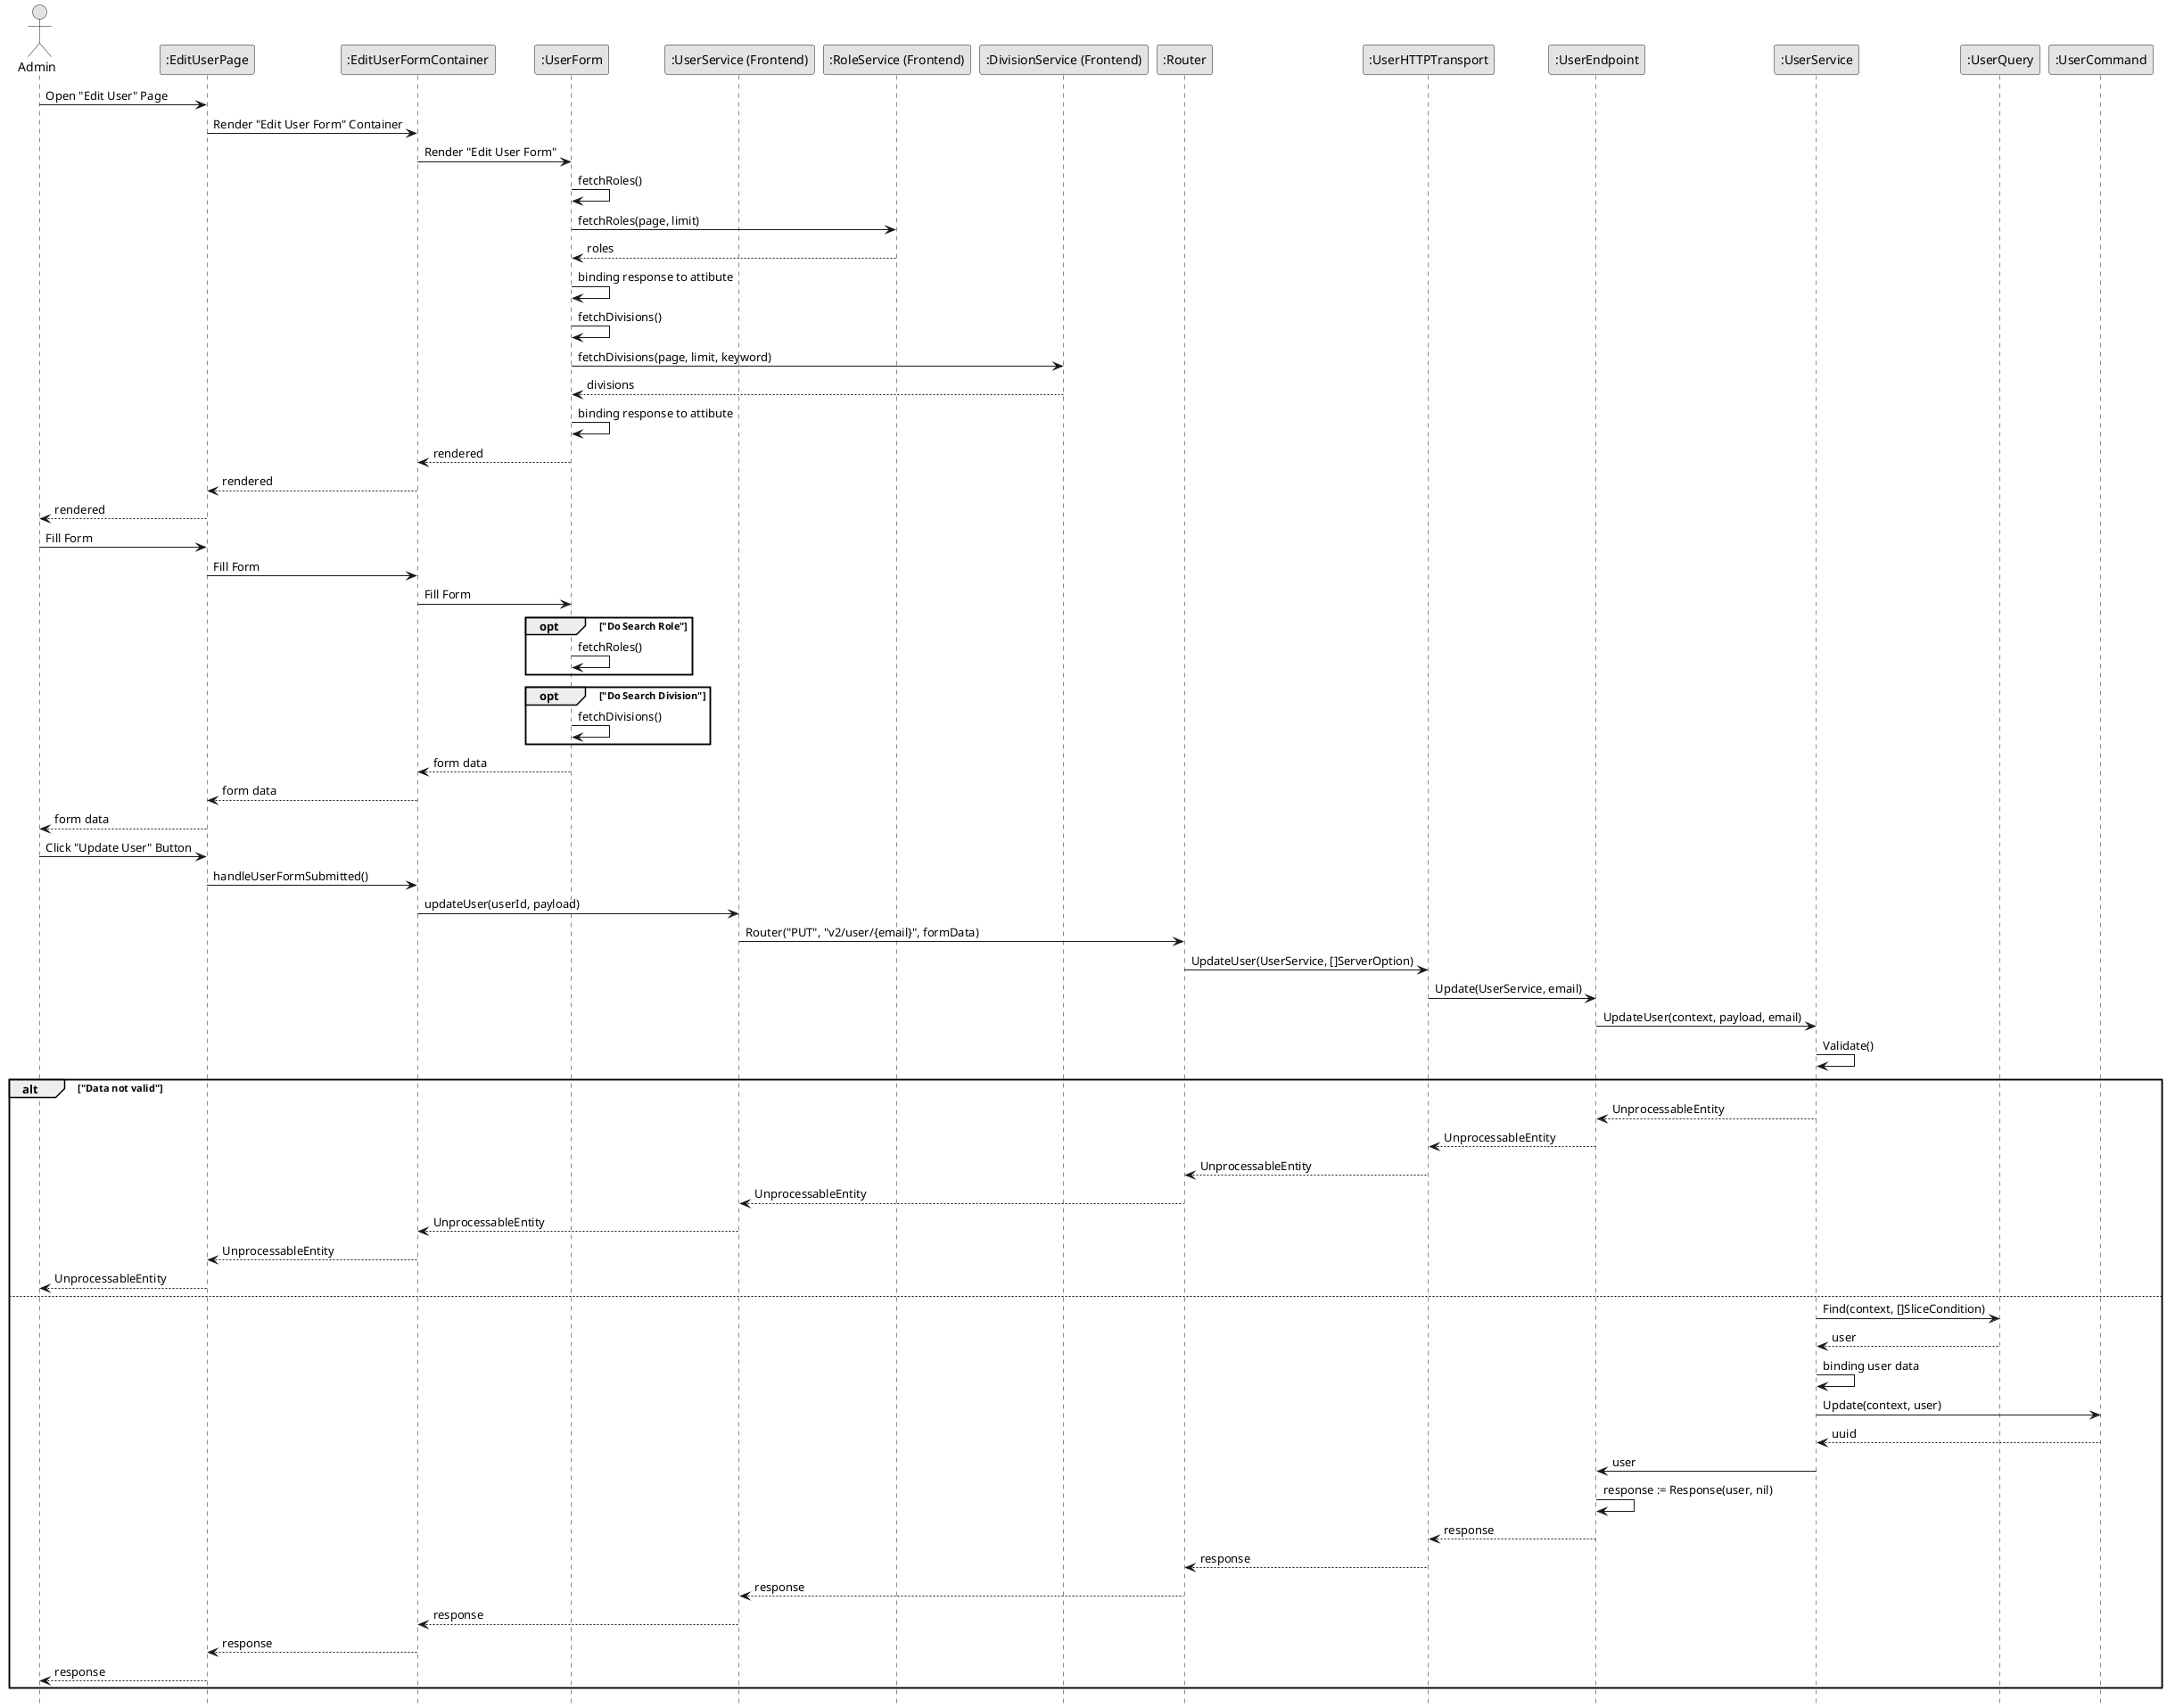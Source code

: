 @startuml UpdateUser

skinparam Monochrome true
skinparam Shadowing false
hide footbox

actor Admin
participant ":EditUserPage" as EditUserPage
participant ":EditUserFormContainer" as EditUserFormContainer
participant ":UserForm" as UserFormComponent
participant ":UserService (Frontend)" as FEUserService
participant ":RoleService (Frontend)" as FERoleService
participant ":DivisionService (Frontend)" as FEDivisionService
participant ":Router" as Router
participant ":UserHTTPTransport" as UserHTTPTransport
participant ":UserEndpoint" as UserEndpoint
participant ":UserService" as UserService
participant ":UserQuery" as UserQuery
participant ":UserCommand" as UserCommand

' Load Data
Admin->EditUserPage: Open "Edit User" Page
EditUserPage->EditUserFormContainer: Render "Edit User Form" Container
EditUserFormContainer->UserFormComponent: Render "Edit User Form"

' Fetch Roles
UserFormComponent->UserFormComponent: fetchRoles()
UserFormComponent->FERoleService: fetchRoles(page, limit)
FERoleService-->UserFormComponent: roles
UserFormComponent->UserFormComponent: binding response to attibute
' End Fetch Roles

' Fetch Division
UserFormComponent->UserFormComponent: fetchDivisions()
UserFormComponent->FEDivisionService: fetchDivisions(page, limit, keyword)
FEDivisionService-->UserFormComponent: divisions
UserFormComponent->UserFormComponent: binding response to attibute
' End Fetch Division

UserFormComponent-->EditUserFormContainer: rendered
EditUserFormContainer-->EditUserPage: rendered
EditUserPage-->Admin: rendered
' End Load Data

' Fill Data
Admin->EditUserPage: Fill Form
EditUserPage->EditUserFormContainer: Fill Form
EditUserFormContainer->UserFormComponent: Fill Form

opt "Do Search Role"
    UserFormComponent->UserFormComponent: fetchRoles()
end

opt "Do Search Division"
    UserFormComponent->UserFormComponent: fetchDivisions()
end

UserFormComponent-->EditUserFormContainer: form data
EditUserFormContainer-->EditUserPage: form data
EditUserPage-->Admin: form data
' End Fill Data

Admin->EditUserPage: Click "Update User" Button
EditUserPage->EditUserFormContainer: handleUserFormSubmitted()
EditUserFormContainer->FEUserService: updateUser(userId, payload)
FEUserService->Router: Router("PUT", "v2/user/{email}", formData)
Router->UserHTTPTransport: UpdateUser(UserService, []ServerOption)
UserHTTPTransport->UserEndpoint: Update(UserService, email)
UserEndpoint->UserService: UpdateUser(context, payload, email)
UserService->UserService: Validate()

alt "Data not valid"
    UserService-->UserEndpoint: UnprocessableEntity
    UserEndpoint-->UserHTTPTransport: UnprocessableEntity
    UserHTTPTransport-->Router: UnprocessableEntity
    Router-->FEUserService: UnprocessableEntity
    FEUserService-->EditUserFormContainer: UnprocessableEntity
    EditUserFormContainer-->EditUserPage: UnprocessableEntity
    EditUserPage-->Admin: UnprocessableEntity
else
    UserService->UserQuery: Find(context, []SliceCondition)
    UserQuery-->UserService: user

    UserService->UserService: binding user data

    UserService->UserCommand: Update(context, user)
    UserCommand-->UserService: uuid
    UserService->UserEndpoint: user
    UserEndpoint->UserEndpoint:  response := Response(user, nil)
    UserEndpoint-->UserHTTPTransport: response
    UserHTTPTransport-->Router: response
    Router-->FEUserService: response
    FEUserService-->EditUserFormContainer: response
    EditUserFormContainer-->EditUserPage: response
    EditUserPage-->Admin: response
end

@enduml